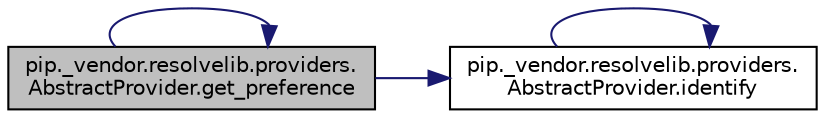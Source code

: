digraph "pip._vendor.resolvelib.providers.AbstractProvider.get_preference"
{
 // LATEX_PDF_SIZE
  edge [fontname="Helvetica",fontsize="10",labelfontname="Helvetica",labelfontsize="10"];
  node [fontname="Helvetica",fontsize="10",shape=record];
  rankdir="LR";
  Node1 [label="pip._vendor.resolvelib.providers.\lAbstractProvider.get_preference",height=0.2,width=0.4,color="black", fillcolor="grey75", style="filled", fontcolor="black",tooltip=" "];
  Node1 -> Node1 [color="midnightblue",fontsize="10",style="solid",fontname="Helvetica"];
  Node1 -> Node2 [color="midnightblue",fontsize="10",style="solid",fontname="Helvetica"];
  Node2 [label="pip._vendor.resolvelib.providers.\lAbstractProvider.identify",height=0.2,width=0.4,color="black", fillcolor="white", style="filled",URL="$d2/d4a/classpip_1_1__vendor_1_1resolvelib_1_1providers_1_1_abstract_provider.html#ab1fee658c7bf9eccba82775976d60b00",tooltip=" "];
  Node2 -> Node2 [color="midnightblue",fontsize="10",style="solid",fontname="Helvetica"];
}
